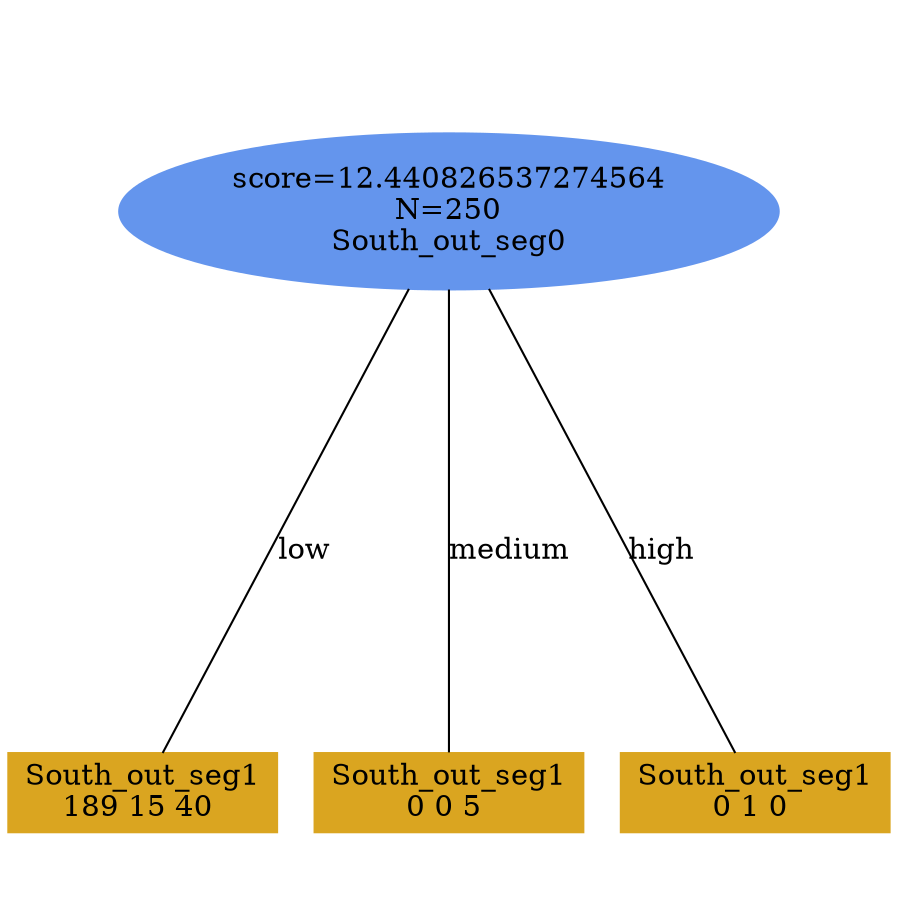 digraph "DD" {
size = "7.5,10"
ratio=1.0;
center = true;
edge [dir = none];
{ rank = same; node [shape=ellipse, style=filled, color=cornflowerblue];"728" [label="score=12.440826537274564\nN=250\nSouth_out_seg0"];}
{ rank = same; node [shape=box, style=filled, color=goldenrod];"729" [label="South_out_seg1\n189 15 40 "];}
{ rank = same; node [shape=box, style=filled, color=goldenrod];"730" [label="South_out_seg1\n0 0 5 "];}
{ rank = same; node [shape=box, style=filled, color=goldenrod];"731" [label="South_out_seg1\n0 1 0 "];}
"728" -> "729" [label = "low"];
"728" -> "730" [label = "medium"];
"728" -> "731" [label = "high"];

}
